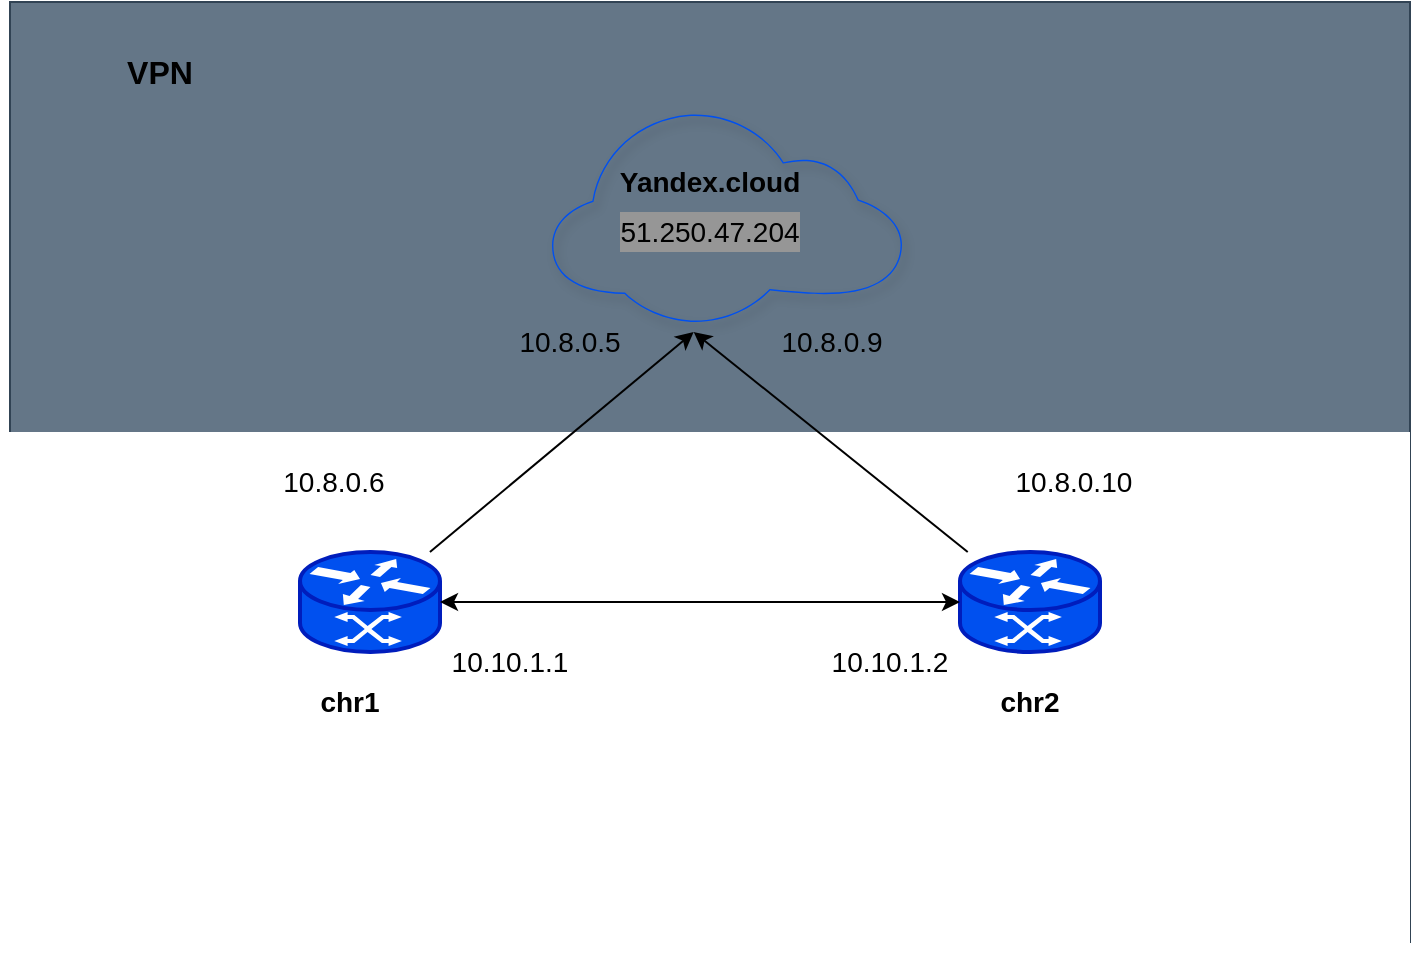 <mxfile version="22.0.8" type="github">
  <diagram name="Страница — 1" id="EG8mzrSMohieM4ufp0E9">
    <mxGraphModel dx="794" dy="456" grid="1" gridSize="10" guides="1" tooltips="1" connect="1" arrows="1" fold="1" page="1" pageScale="1" pageWidth="827" pageHeight="1169" math="0" shadow="0">
      <root>
        <mxCell id="0" />
        <mxCell id="1" parent="0" />
        <mxCell id="mZRY1--V-w4yPxMOSWZX-18" value="" style="rounded=0;whiteSpace=wrap;html=1;strokeColor=#314354;fillColor=#647687;fontColor=#ffffff;" vertex="1" parent="1">
          <mxGeometry x="55" y="115" width="700" height="470" as="geometry" />
        </mxCell>
        <mxCell id="mZRY1--V-w4yPxMOSWZX-19" value="" style="rounded=0;whiteSpace=wrap;html=1;strokeColor=none;" vertex="1" parent="1">
          <mxGeometry x="50" y="330" width="705" height="260" as="geometry" />
        </mxCell>
        <mxCell id="mZRY1--V-w4yPxMOSWZX-1" value="" style="shape=mxgraph.cisco.routers.atm_router;sketch=0;html=1;pointerEvents=1;dashed=0;fillColor=#0050ef;strokeColor=#001DBC;strokeWidth=2;verticalLabelPosition=bottom;verticalAlign=top;align=center;outlineConnect=0;fontColor=#ffffff;" vertex="1" parent="1">
          <mxGeometry x="200" y="390" width="70" height="50" as="geometry" />
        </mxCell>
        <mxCell id="mZRY1--V-w4yPxMOSWZX-2" value="" style="shape=mxgraph.cisco.routers.atm_router;sketch=0;html=1;pointerEvents=1;dashed=0;fillColor=#0050ef;strokeColor=#001DBC;strokeWidth=2;verticalLabelPosition=bottom;verticalAlign=top;align=center;outlineConnect=0;fontColor=#ffffff;" vertex="1" parent="1">
          <mxGeometry x="530" y="390" width="70" height="50" as="geometry" />
        </mxCell>
        <mxCell id="mZRY1--V-w4yPxMOSWZX-3" value="" style="points=[[0,0.64,0],[0.2,0.15,0],[0.4,0.01,0],[0.79,0.25,0],[1,0.65,0],[0.8,0.86,0],[0.41,1,0],[0.16,0.86,0]];verticalLabelPosition=bottom;sketch=0;html=1;verticalAlign=top;aspect=fixed;align=center;pointerEvents=1;shape=mxgraph.cisco19.cloud;fillColor=#0050ef;strokeColor=#001DBC;fillStyle=auto;fontColor=#ffffff;strokeWidth=6;perimeterSpacing=5;shadow=1;" vertex="1" parent="1">
          <mxGeometry x="326" y="170" width="175" height="105" as="geometry" />
        </mxCell>
        <mxCell id="mZRY1--V-w4yPxMOSWZX-5" value="&lt;font style=&quot;font-size: 14px;&quot;&gt;&lt;b&gt;Yandex.cloud&lt;/b&gt;&lt;/font&gt;" style="text;html=1;strokeColor=none;fillColor=none;align=center;verticalAlign=middle;whiteSpace=wrap;rounded=0;" vertex="1" parent="1">
          <mxGeometry x="355" y="190" width="100" height="30" as="geometry" />
        </mxCell>
        <mxCell id="mZRY1--V-w4yPxMOSWZX-7" style="rounded=0;orthogonalLoop=1;jettySize=auto;html=1;entryX=0.41;entryY=1;entryDx=0;entryDy=0;entryPerimeter=0;" edge="1" parent="1" source="mZRY1--V-w4yPxMOSWZX-1" target="mZRY1--V-w4yPxMOSWZX-3">
          <mxGeometry relative="1" as="geometry" />
        </mxCell>
        <mxCell id="mZRY1--V-w4yPxMOSWZX-8" style="rounded=0;orthogonalLoop=1;jettySize=auto;html=1;entryX=0.41;entryY=1;entryDx=0;entryDy=0;entryPerimeter=0;" edge="1" parent="1" source="mZRY1--V-w4yPxMOSWZX-2" target="mZRY1--V-w4yPxMOSWZX-3">
          <mxGeometry relative="1" as="geometry" />
        </mxCell>
        <mxCell id="mZRY1--V-w4yPxMOSWZX-9" value="" style="endArrow=classic;startArrow=classic;html=1;rounded=0;exitX=1;exitY=0.5;exitDx=0;exitDy=0;exitPerimeter=0;entryX=0;entryY=0.5;entryDx=0;entryDy=0;entryPerimeter=0;" edge="1" parent="1" source="mZRY1--V-w4yPxMOSWZX-1" target="mZRY1--V-w4yPxMOSWZX-2">
          <mxGeometry width="50" height="50" relative="1" as="geometry">
            <mxPoint x="380" y="360" as="sourcePoint" />
            <mxPoint x="430" y="310" as="targetPoint" />
          </mxGeometry>
        </mxCell>
        <mxCell id="mZRY1--V-w4yPxMOSWZX-10" value="&lt;font style=&quot;font-size: 14px;&quot;&gt;10.10.1.1&lt;/font&gt;" style="text;html=1;strokeColor=none;fillColor=none;align=center;verticalAlign=middle;whiteSpace=wrap;rounded=0;" vertex="1" parent="1">
          <mxGeometry x="270" y="430" width="70" height="30" as="geometry" />
        </mxCell>
        <mxCell id="mZRY1--V-w4yPxMOSWZX-11" value="&lt;font style=&quot;font-size: 14px;&quot;&gt;10.10.1.2&lt;/font&gt;" style="text;html=1;strokeColor=none;fillColor=none;align=center;verticalAlign=middle;whiteSpace=wrap;rounded=0;" vertex="1" parent="1">
          <mxGeometry x="460" y="430" width="70" height="30" as="geometry" />
        </mxCell>
        <mxCell id="mZRY1--V-w4yPxMOSWZX-12" value="&lt;font style=&quot;font-size: 14px;&quot;&gt;&lt;b&gt;chr1&lt;/b&gt;&lt;/font&gt;" style="text;html=1;strokeColor=none;fillColor=none;align=center;verticalAlign=middle;whiteSpace=wrap;rounded=0;" vertex="1" parent="1">
          <mxGeometry x="190" y="450" width="70" height="30" as="geometry" />
        </mxCell>
        <mxCell id="mZRY1--V-w4yPxMOSWZX-13" value="&lt;font style=&quot;font-size: 14px;&quot;&gt;&lt;b&gt;chr2&lt;/b&gt;&lt;/font&gt;" style="text;html=1;strokeColor=none;fillColor=none;align=center;verticalAlign=middle;whiteSpace=wrap;rounded=0;" vertex="1" parent="1">
          <mxGeometry x="530" y="450" width="70" height="30" as="geometry" />
        </mxCell>
        <mxCell id="mZRY1--V-w4yPxMOSWZX-14" value="&lt;font style=&quot;font-size: 14px;&quot;&gt;10.8.0.5&lt;/font&gt;" style="text;html=1;strokeColor=none;fillColor=none;align=center;verticalAlign=middle;whiteSpace=wrap;rounded=0;" vertex="1" parent="1">
          <mxGeometry x="300.0" y="270" width="70" height="30" as="geometry" />
        </mxCell>
        <mxCell id="mZRY1--V-w4yPxMOSWZX-15" value="&lt;font style=&quot;font-size: 14px;&quot;&gt;&amp;nbsp;10.8.0.10&lt;/font&gt;" style="text;html=1;strokeColor=none;fillColor=none;align=center;verticalAlign=middle;whiteSpace=wrap;rounded=0;" vertex="1" parent="1">
          <mxGeometry x="550" y="340" width="70" height="30" as="geometry" />
        </mxCell>
        <mxCell id="mZRY1--V-w4yPxMOSWZX-16" value="&lt;font style=&quot;font-size: 14px;&quot;&gt;&amp;nbsp;10.8.0.6&lt;/font&gt;" style="text;html=1;strokeColor=none;fillColor=none;align=center;verticalAlign=middle;whiteSpace=wrap;rounded=0;" vertex="1" parent="1">
          <mxGeometry x="180" y="340" width="70" height="30" as="geometry" />
        </mxCell>
        <mxCell id="mZRY1--V-w4yPxMOSWZX-17" value="&lt;font style=&quot;font-size: 14px;&quot;&gt;51.250.47.204&lt;/font&gt;" style="text;html=1;strokeColor=none;fillColor=#969696;align=center;verticalAlign=middle;whiteSpace=wrap;rounded=0;" vertex="1" parent="1">
          <mxGeometry x="360" y="220" width="90" height="20" as="geometry" />
        </mxCell>
        <mxCell id="mZRY1--V-w4yPxMOSWZX-20" value="&lt;font size=&quot;1&quot; style=&quot;&quot;&gt;&lt;b style=&quot;font-size: 16px;&quot;&gt;VPN&lt;/b&gt;&lt;/font&gt;" style="text;html=1;strokeColor=none;fillColor=none;align=center;verticalAlign=middle;whiteSpace=wrap;rounded=0;" vertex="1" parent="1">
          <mxGeometry x="100" y="140" width="60" height="20" as="geometry" />
        </mxCell>
        <mxCell id="mZRY1--V-w4yPxMOSWZX-21" value="&lt;font style=&quot;font-size: 14px;&quot;&gt;10.8.0.9&lt;/font&gt;" style="text;html=1;strokeColor=none;fillColor=none;align=center;verticalAlign=middle;whiteSpace=wrap;rounded=0;" vertex="1" parent="1">
          <mxGeometry x="431.0" y="270" width="70" height="30" as="geometry" />
        </mxCell>
      </root>
    </mxGraphModel>
  </diagram>
</mxfile>
